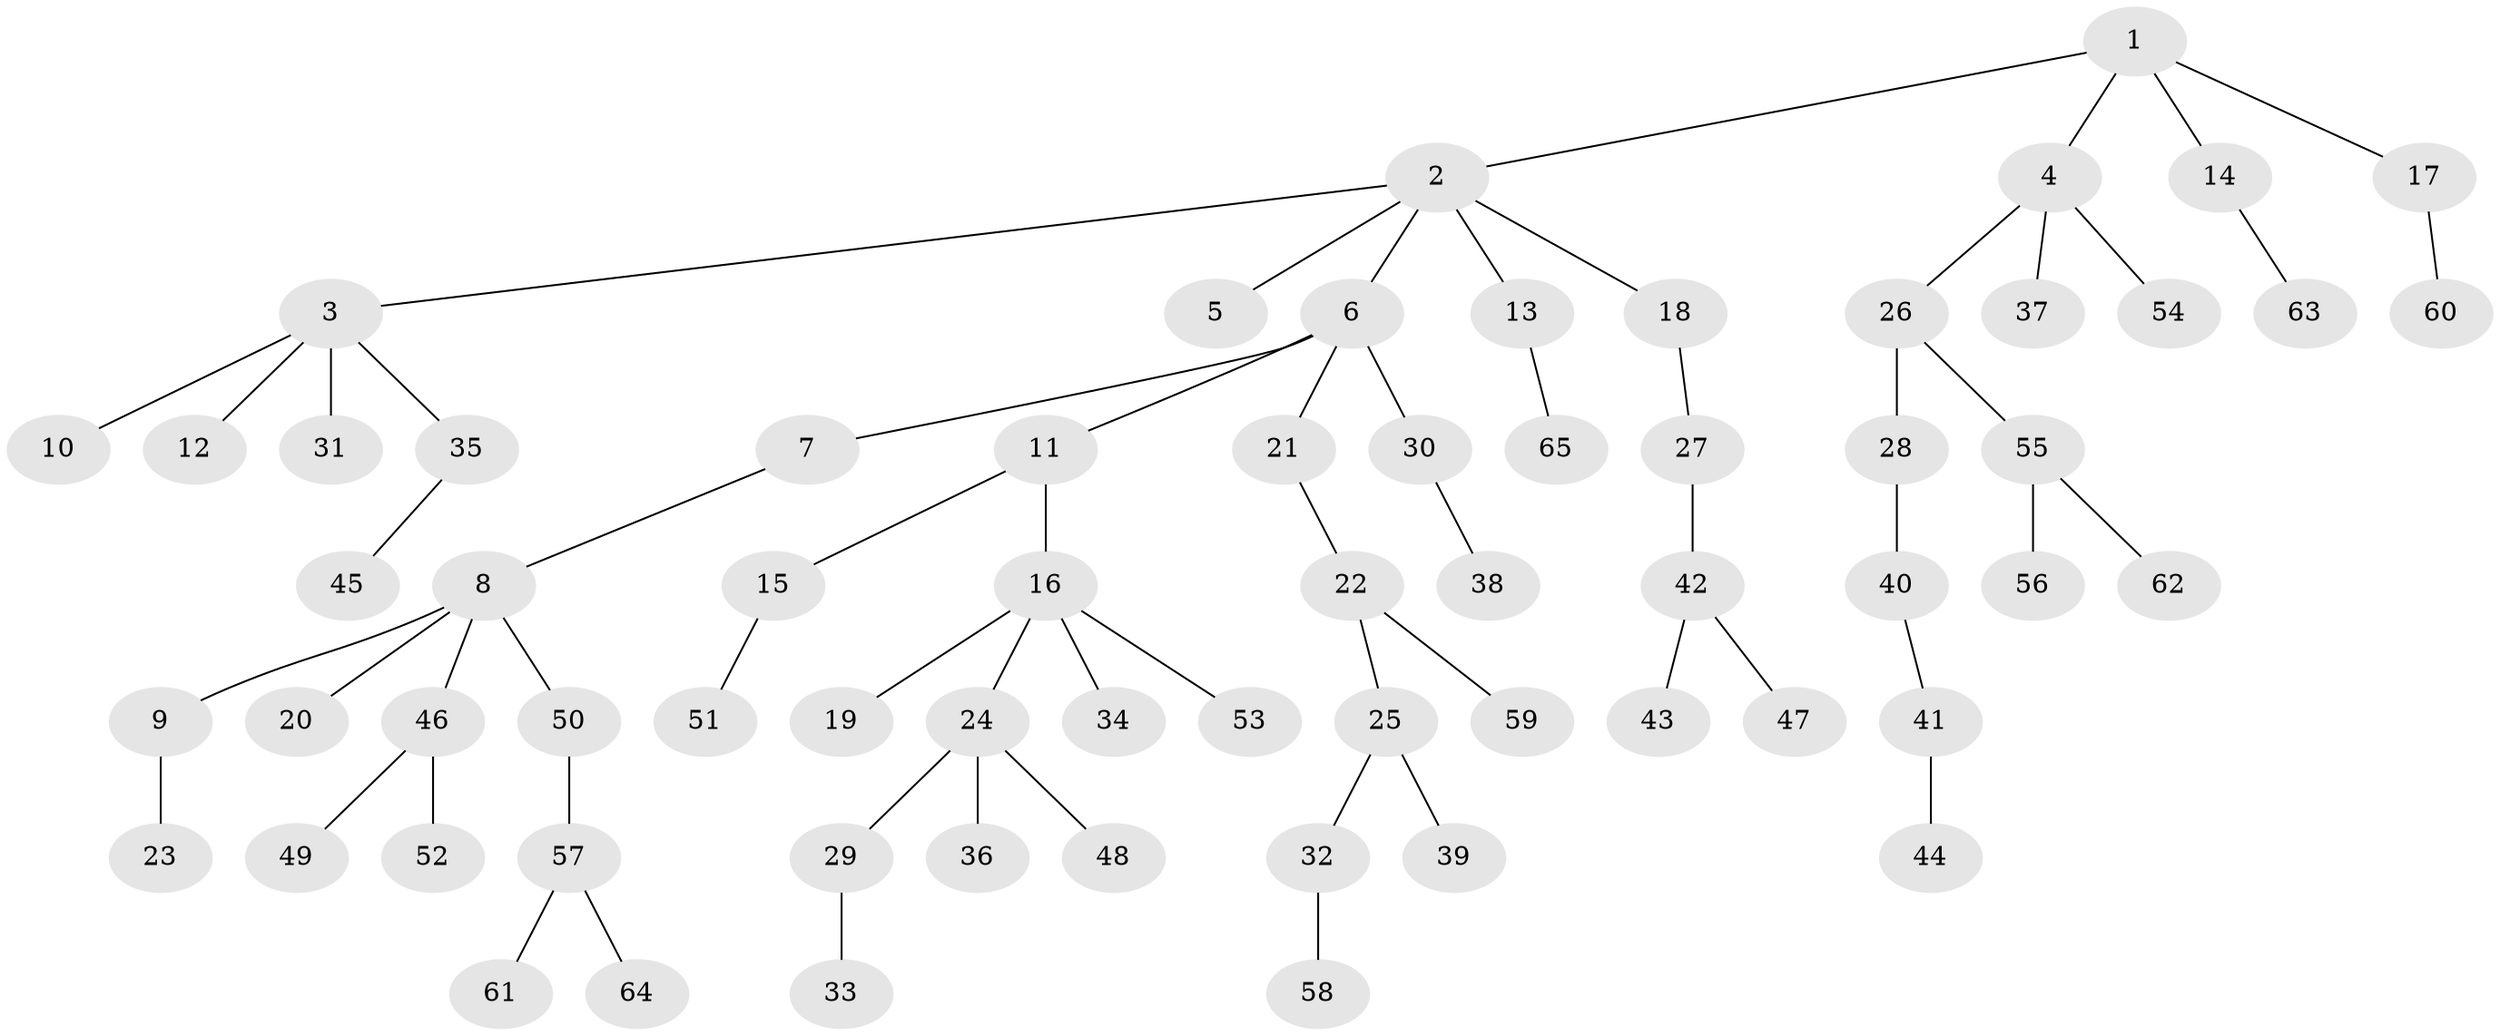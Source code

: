 // original degree distribution, {4: 0.044444444444444446, 6: 0.044444444444444446, 5: 0.03333333333333333, 2: 0.2222222222222222, 1: 0.5222222222222223, 3: 0.13333333333333333}
// Generated by graph-tools (version 1.1) at 2025/51/03/04/25 22:51:45]
// undirected, 65 vertices, 64 edges
graph export_dot {
  node [color=gray90,style=filled];
  1;
  2;
  3;
  4;
  5;
  6;
  7;
  8;
  9;
  10;
  11;
  12;
  13;
  14;
  15;
  16;
  17;
  18;
  19;
  20;
  21;
  22;
  23;
  24;
  25;
  26;
  27;
  28;
  29;
  30;
  31;
  32;
  33;
  34;
  35;
  36;
  37;
  38;
  39;
  40;
  41;
  42;
  43;
  44;
  45;
  46;
  47;
  48;
  49;
  50;
  51;
  52;
  53;
  54;
  55;
  56;
  57;
  58;
  59;
  60;
  61;
  62;
  63;
  64;
  65;
  1 -- 2 [weight=1.0];
  1 -- 4 [weight=1.0];
  1 -- 14 [weight=1.0];
  1 -- 17 [weight=1.0];
  2 -- 3 [weight=1.0];
  2 -- 5 [weight=1.0];
  2 -- 6 [weight=1.0];
  2 -- 13 [weight=1.0];
  2 -- 18 [weight=1.0];
  3 -- 10 [weight=1.0];
  3 -- 12 [weight=1.0];
  3 -- 31 [weight=1.0];
  3 -- 35 [weight=1.0];
  4 -- 26 [weight=1.0];
  4 -- 37 [weight=1.0];
  4 -- 54 [weight=1.0];
  6 -- 7 [weight=1.0];
  6 -- 11 [weight=1.0];
  6 -- 21 [weight=1.0];
  6 -- 30 [weight=1.0];
  7 -- 8 [weight=1.0];
  8 -- 9 [weight=1.0];
  8 -- 20 [weight=1.0];
  8 -- 46 [weight=1.0];
  8 -- 50 [weight=1.0];
  9 -- 23 [weight=1.0];
  11 -- 15 [weight=1.0];
  11 -- 16 [weight=1.0];
  13 -- 65 [weight=1.0];
  14 -- 63 [weight=1.0];
  15 -- 51 [weight=1.0];
  16 -- 19 [weight=1.0];
  16 -- 24 [weight=1.0];
  16 -- 34 [weight=1.0];
  16 -- 53 [weight=1.0];
  17 -- 60 [weight=1.0];
  18 -- 27 [weight=1.0];
  21 -- 22 [weight=1.0];
  22 -- 25 [weight=1.0];
  22 -- 59 [weight=1.0];
  24 -- 29 [weight=1.0];
  24 -- 36 [weight=1.0];
  24 -- 48 [weight=1.0];
  25 -- 32 [weight=1.0];
  25 -- 39 [weight=1.0];
  26 -- 28 [weight=1.0];
  26 -- 55 [weight=1.0];
  27 -- 42 [weight=1.0];
  28 -- 40 [weight=1.0];
  29 -- 33 [weight=1.0];
  30 -- 38 [weight=1.0];
  32 -- 58 [weight=1.0];
  35 -- 45 [weight=1.0];
  40 -- 41 [weight=1.0];
  41 -- 44 [weight=1.0];
  42 -- 43 [weight=1.0];
  42 -- 47 [weight=1.0];
  46 -- 49 [weight=1.0];
  46 -- 52 [weight=1.0];
  50 -- 57 [weight=1.0];
  55 -- 56 [weight=1.0];
  55 -- 62 [weight=1.0];
  57 -- 61 [weight=1.0];
  57 -- 64 [weight=1.0];
}
